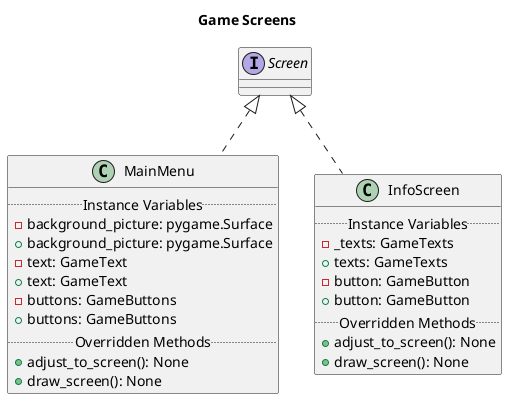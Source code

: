 @startuml Game Screens 
title Game Screens
class MainMenu implements Screen{
    ..Instance Variables..
    - background_picture: pygame.Surface
    + background_picture: pygame.Surface
    - text: GameText
    + text: GameText
    - buttons: GameButtons
    + buttons: GameButtons
    ..Overridden Methods..
    + adjust_to_screen(): None
    + draw_screen(): None
}

class InfoScreen implements Screen{
    ..Instance Variables..
    - _texts: GameTexts
    + texts: GameTexts
    - button: GameButton
    + button: GameButton
    ..Overridden Methods..
    + adjust_to_screen(): None
    + draw_screen(): None
}
@enduml